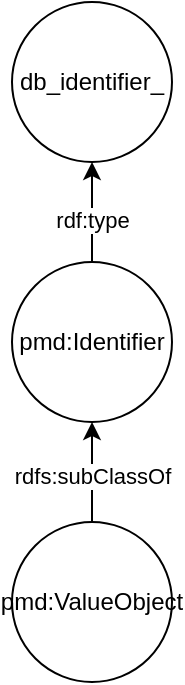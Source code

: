 <mxfile version="24.5.1" type="device">
  <diagram name="Page-1" id="1kvuuoHmhfpBq8H3oKxq">
    <mxGraphModel dx="1434" dy="854" grid="1" gridSize="10" guides="1" tooltips="1" connect="1" arrows="1" fold="1" page="1" pageScale="1" pageWidth="1100" pageHeight="850" math="0" shadow="0">
      <root>
        <mxCell id="0" />
        <mxCell id="1" parent="0" />
        <mxCell id="fjItEJ-B4P440TCD5D7H-1" value="db_identifier_" style="ellipse;whiteSpace=wrap;html=1;aspect=fixed;" vertex="1" parent="1">
          <mxGeometry x="560" y="280" width="80" height="80" as="geometry" />
        </mxCell>
        <mxCell id="fjItEJ-B4P440TCD5D7H-5" value="" style="edgeStyle=orthogonalEdgeStyle;rounded=0;orthogonalLoop=1;jettySize=auto;html=1;" edge="1" parent="1" source="fjItEJ-B4P440TCD5D7H-2" target="fjItEJ-B4P440TCD5D7H-1">
          <mxGeometry relative="1" as="geometry" />
        </mxCell>
        <mxCell id="fjItEJ-B4P440TCD5D7H-6" value="rdf:type" style="edgeLabel;html=1;align=center;verticalAlign=middle;resizable=0;points=[];" vertex="1" connectable="0" parent="fjItEJ-B4P440TCD5D7H-5">
          <mxGeometry x="-0.16" relative="1" as="geometry">
            <mxPoint as="offset" />
          </mxGeometry>
        </mxCell>
        <mxCell id="fjItEJ-B4P440TCD5D7H-2" value="pmd:Identifier" style="ellipse;whiteSpace=wrap;html=1;aspect=fixed;" vertex="1" parent="1">
          <mxGeometry x="560" y="410" width="80" height="80" as="geometry" />
        </mxCell>
        <mxCell id="fjItEJ-B4P440TCD5D7H-4" value="" style="edgeStyle=orthogonalEdgeStyle;rounded=0;orthogonalLoop=1;jettySize=auto;html=1;" edge="1" parent="1" source="fjItEJ-B4P440TCD5D7H-3" target="fjItEJ-B4P440TCD5D7H-2">
          <mxGeometry relative="1" as="geometry" />
        </mxCell>
        <mxCell id="fjItEJ-B4P440TCD5D7H-7" value="rdfs:subClassOf" style="edgeLabel;html=1;align=center;verticalAlign=middle;resizable=0;points=[];" vertex="1" connectable="0" parent="fjItEJ-B4P440TCD5D7H-4">
          <mxGeometry x="-0.08" relative="1" as="geometry">
            <mxPoint as="offset" />
          </mxGeometry>
        </mxCell>
        <mxCell id="fjItEJ-B4P440TCD5D7H-3" value="pmd:ValueObject" style="ellipse;whiteSpace=wrap;html=1;aspect=fixed;" vertex="1" parent="1">
          <mxGeometry x="560" y="540" width="80" height="80" as="geometry" />
        </mxCell>
      </root>
    </mxGraphModel>
  </diagram>
</mxfile>
